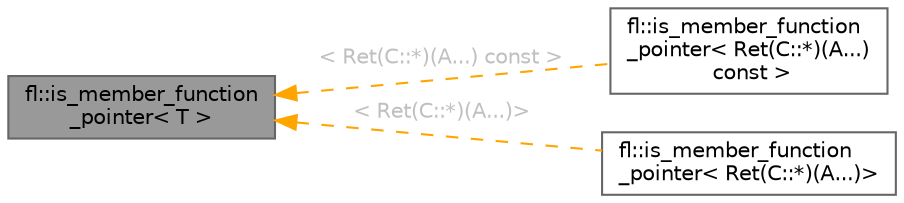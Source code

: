 digraph "fl::is_member_function_pointer&lt; T &gt;"
{
 // INTERACTIVE_SVG=YES
 // LATEX_PDF_SIZE
  bgcolor="transparent";
  edge [fontname=Helvetica,fontsize=10,labelfontname=Helvetica,labelfontsize=10];
  node [fontname=Helvetica,fontsize=10,shape=box,height=0.2,width=0.4];
  rankdir="LR";
  Node1 [id="Node000001",label="fl::is_member_function\l_pointer\< T \>",height=0.2,width=0.4,color="gray40", fillcolor="grey60", style="filled", fontcolor="black",tooltip=" "];
  Node1 -> Node2 [id="edge1_Node000001_Node000002",dir="back",color="orange",style="dashed",tooltip=" ",label=" \< Ret(C::*)(A...) const \>",fontcolor="grey" ];
  Node2 [id="Node000002",label="fl::is_member_function\l_pointer\< Ret(C::*)(A...)\l const \>",height=0.2,width=0.4,color="gray40", fillcolor="white", style="filled",URL="$db/d7b/structfl_1_1is__member__function__pointer_3_01_ret_07_c_1_1_5_08_07_a_8_8_8_08_01const_01_4.html",tooltip=" "];
  Node1 -> Node3 [id="edge2_Node000001_Node000003",dir="back",color="orange",style="dashed",tooltip=" ",label=" \< Ret(C::*)(A...)\>",fontcolor="grey" ];
  Node3 [id="Node000003",label="fl::is_member_function\l_pointer\< Ret(C::*)(A...)\>",height=0.2,width=0.4,color="gray40", fillcolor="white", style="filled",URL="$d0/d9f/structfl_1_1is__member__function__pointer_3_01_ret_07_c_1_1_5_08_07_a_8_8_8_08_4.html",tooltip=" "];
}
